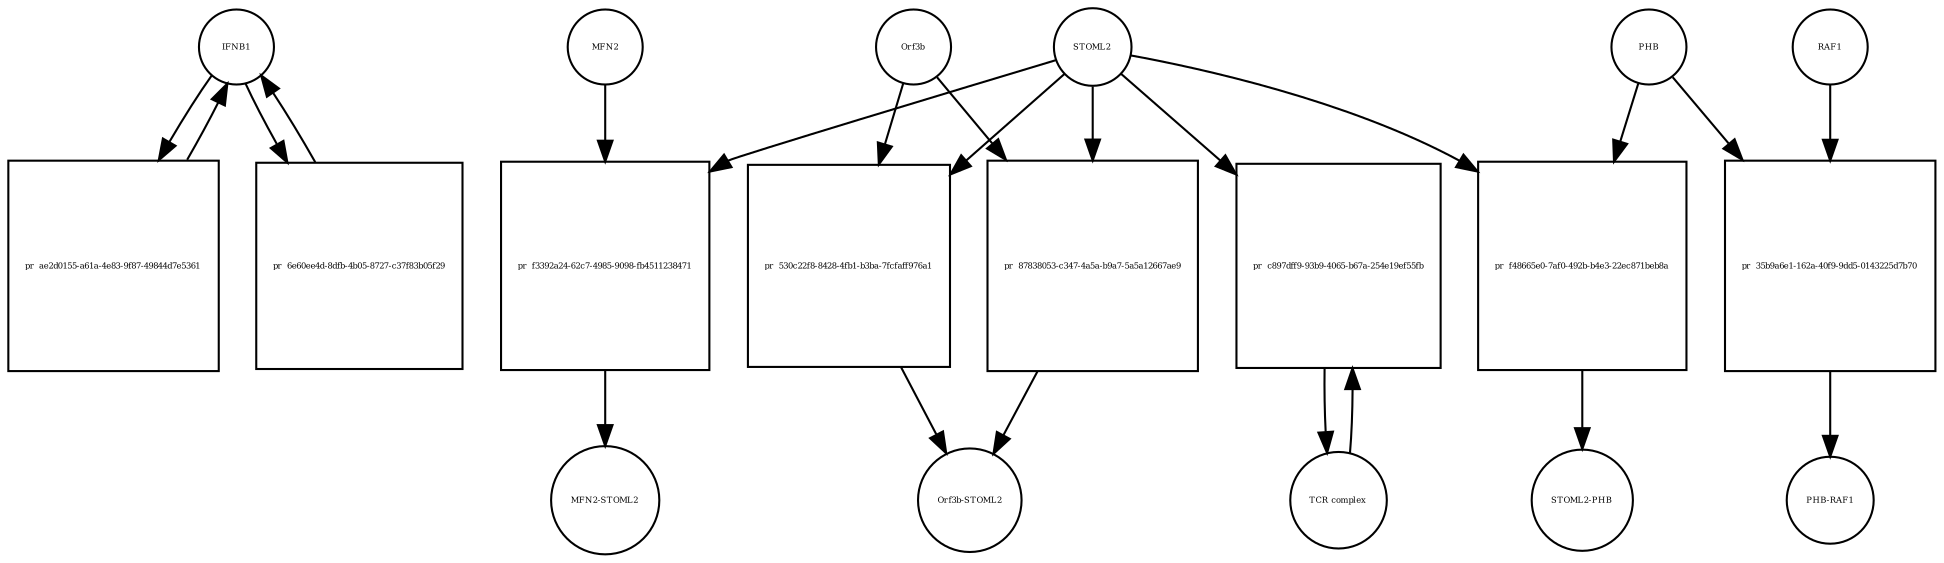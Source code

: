 strict digraph  {
IFNB1 [annotation=urn_miriam_uniprot_P01574, bipartite=0, cls=macromolecule, fontsize=4, label=IFNB1, shape=circle];
"pr_ae2d0155-a61a-4e83-9f87-49844d7e5361" [annotation="", bipartite=1, cls=process, fontsize=4, label="pr_ae2d0155-a61a-4e83-9f87-49844d7e5361", shape=square];
"pr_6e60ee4d-8dfb-4b05-8727-c37f83b05f29" [annotation="", bipartite=1, cls=process, fontsize=4, label="pr_6e60ee4d-8dfb-4b05-8727-c37f83b05f29", shape=square];
STOML2 [annotation=urn_miriam_pubmed_18641330, bipartite=0, cls="macromolecule multimer", fontsize=4, label=STOML2, shape=circle];
"pr_f3392a24-62c7-4985-9098-fb4511238471" [annotation="", bipartite=1, cls=process, fontsize=4, label="pr_f3392a24-62c7-4985-9098-fb4511238471", shape=square];
MFN2 [annotation=urn_miriam_uniprot_O95140, bipartite=0, cls=macromolecule, fontsize=4, label=MFN2, shape=circle];
"MFN2-STOML2" [annotation="", bipartite=0, cls=complex, fontsize=4, label="MFN2-STOML2", shape=circle];
Orf3b [annotation="", bipartite=0, cls=macromolecule, fontsize=4, label=Orf3b, shape=circle];
"pr_530c22f8-8428-4fb1-b3ba-7fcfaff976a1" [annotation="", bipartite=1, cls=process, fontsize=4, label="pr_530c22f8-8428-4fb1-b3ba-7fcfaff976a1", shape=square];
"Orf3b-STOML2" [annotation="", bipartite=0, cls=complex, fontsize=4, label="Orf3b-STOML2", shape=circle];
"pr_f48665e0-7af0-492b-b4e3-22ec871beb8a" [annotation="", bipartite=1, cls=process, fontsize=4, label="pr_f48665e0-7af0-492b-b4e3-22ec871beb8a", shape=square];
PHB [annotation=urn_miriam_uniprot_P35232, bipartite=0, cls=macromolecule, fontsize=4, label=PHB, shape=circle];
"STOML2-PHB" [annotation="", bipartite=0, cls=complex, fontsize=4, label="STOML2-PHB", shape=circle];
"pr_35b9a6e1-162a-40f9-9dd5-0143225d7b70" [annotation="", bipartite=1, cls=process, fontsize=4, label="pr_35b9a6e1-162a-40f9-9dd5-0143225d7b70", shape=square];
RAF1 [annotation=urn_miriam_uniprot_P04049, bipartite=0, cls=macromolecule, fontsize=4, label=RAF1, shape=circle];
"PHB-RAF1" [annotation="", bipartite=0, cls=complex, fontsize=4, label="PHB-RAF1", shape=circle];
"pr_87838053-c347-4a5a-b9a7-5a5a12667ae9" [annotation="", bipartite=1, cls=process, fontsize=4, label="pr_87838053-c347-4a5a-b9a7-5a5a12667ae9", shape=square];
"pr_c897dff9-93b9-4065-b67a-254e19ef55fb" [annotation="", bipartite=1, cls=process, fontsize=4, label="pr_c897dff9-93b9-4065-b67a-254e19ef55fb", shape=square];
"TCR complex" [annotation="urn_miriam_uniprot_P07766|urn_miriam_uniprot_P04234|urn_miriam_uniprot_P09693|urn_miriam_uniprot_P20963|urn_miriam_uniprot_P01848|urn_miriam_uniprot_Q9UJZ1|urn_miriam_uniprot_P0DSE2", bipartite=0, cls=complex, fontsize=4, label="TCR complex", shape=circle];
IFNB1 -> "pr_ae2d0155-a61a-4e83-9f87-49844d7e5361"  [annotation="", interaction_type=consumption];
IFNB1 -> "pr_6e60ee4d-8dfb-4b05-8727-c37f83b05f29"  [annotation="", interaction_type=consumption];
"pr_ae2d0155-a61a-4e83-9f87-49844d7e5361" -> IFNB1  [annotation="", interaction_type=production];
"pr_6e60ee4d-8dfb-4b05-8727-c37f83b05f29" -> IFNB1  [annotation="", interaction_type=production];
STOML2 -> "pr_f3392a24-62c7-4985-9098-fb4511238471"  [annotation="", interaction_type=consumption];
STOML2 -> "pr_530c22f8-8428-4fb1-b3ba-7fcfaff976a1"  [annotation="", interaction_type=consumption];
STOML2 -> "pr_f48665e0-7af0-492b-b4e3-22ec871beb8a"  [annotation="", interaction_type=consumption];
STOML2 -> "pr_87838053-c347-4a5a-b9a7-5a5a12667ae9"  [annotation="", interaction_type=consumption];
STOML2 -> "pr_c897dff9-93b9-4065-b67a-254e19ef55fb"  [annotation="", interaction_type=consumption];
"pr_f3392a24-62c7-4985-9098-fb4511238471" -> "MFN2-STOML2"  [annotation="", interaction_type=production];
MFN2 -> "pr_f3392a24-62c7-4985-9098-fb4511238471"  [annotation="", interaction_type=consumption];
Orf3b -> "pr_530c22f8-8428-4fb1-b3ba-7fcfaff976a1"  [annotation="", interaction_type=consumption];
Orf3b -> "pr_87838053-c347-4a5a-b9a7-5a5a12667ae9"  [annotation="", interaction_type=consumption];
"pr_530c22f8-8428-4fb1-b3ba-7fcfaff976a1" -> "Orf3b-STOML2"  [annotation="", interaction_type=production];
"pr_f48665e0-7af0-492b-b4e3-22ec871beb8a" -> "STOML2-PHB"  [annotation="", interaction_type=production];
PHB -> "pr_f48665e0-7af0-492b-b4e3-22ec871beb8a"  [annotation="", interaction_type=consumption];
PHB -> "pr_35b9a6e1-162a-40f9-9dd5-0143225d7b70"  [annotation="", interaction_type=consumption];
"pr_35b9a6e1-162a-40f9-9dd5-0143225d7b70" -> "PHB-RAF1"  [annotation="", interaction_type=production];
RAF1 -> "pr_35b9a6e1-162a-40f9-9dd5-0143225d7b70"  [annotation="", interaction_type=consumption];
"pr_87838053-c347-4a5a-b9a7-5a5a12667ae9" -> "Orf3b-STOML2"  [annotation="", interaction_type=production];
"pr_c897dff9-93b9-4065-b67a-254e19ef55fb" -> "TCR complex"  [annotation="", interaction_type=production];
"TCR complex" -> "pr_c897dff9-93b9-4065-b67a-254e19ef55fb"  [annotation="", interaction_type=consumption];
}
